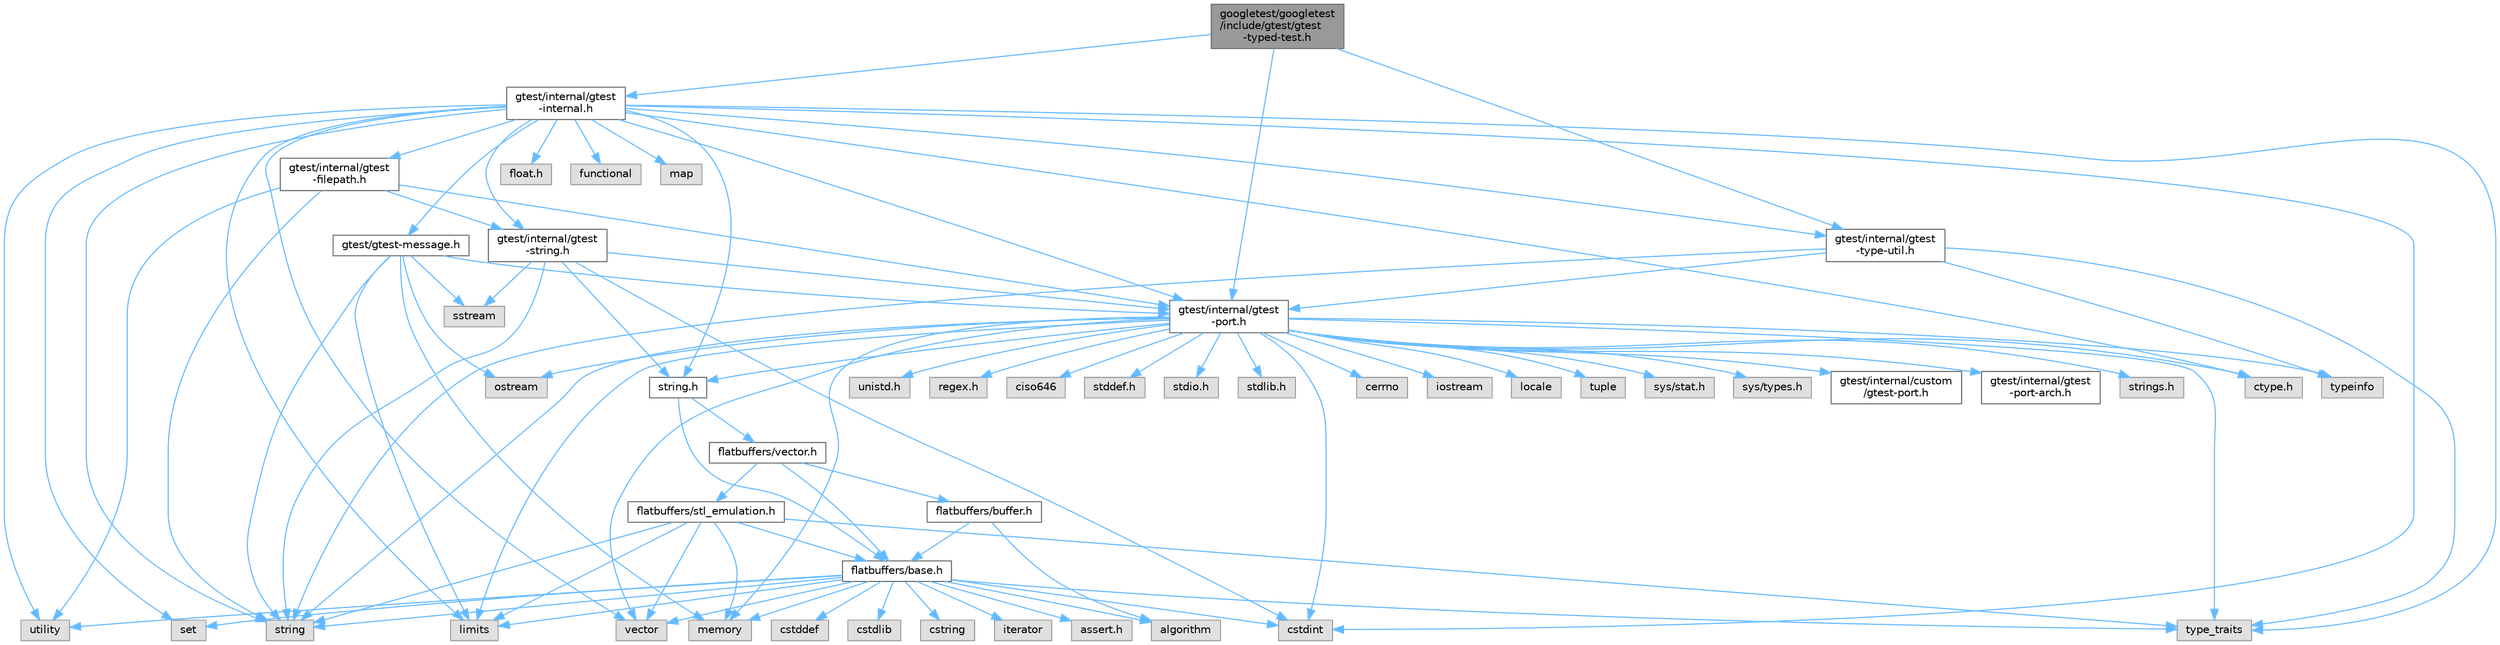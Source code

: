 digraph "googletest/googletest/include/gtest/gtest-typed-test.h"
{
 // LATEX_PDF_SIZE
  bgcolor="transparent";
  edge [fontname=Helvetica,fontsize=10,labelfontname=Helvetica,labelfontsize=10];
  node [fontname=Helvetica,fontsize=10,shape=box,height=0.2,width=0.4];
  Node1 [id="Node000001",label="googletest/googletest\l/include/gtest/gtest\l-typed-test.h",height=0.2,width=0.4,color="gray40", fillcolor="grey60", style="filled", fontcolor="black",tooltip=" "];
  Node1 -> Node2 [id="edge92_Node000001_Node000002",color="steelblue1",style="solid",tooltip=" "];
  Node2 [id="Node000002",label="gtest/internal/gtest\l-internal.h",height=0.2,width=0.4,color="grey40", fillcolor="white", style="filled",URL="$gtest-internal_8h.html",tooltip=" "];
  Node2 -> Node3 [id="edge93_Node000002_Node000003",color="steelblue1",style="solid",tooltip=" "];
  Node3 [id="Node000003",label="gtest/internal/gtest\l-port.h",height=0.2,width=0.4,color="grey40", fillcolor="white", style="filled",URL="$gtest-port_8h.html",tooltip=" "];
  Node3 -> Node4 [id="edge94_Node000003_Node000004",color="steelblue1",style="solid",tooltip=" "];
  Node4 [id="Node000004",label="ciso646",height=0.2,width=0.4,color="grey60", fillcolor="#E0E0E0", style="filled",tooltip=" "];
  Node3 -> Node5 [id="edge95_Node000003_Node000005",color="steelblue1",style="solid",tooltip=" "];
  Node5 [id="Node000005",label="ctype.h",height=0.2,width=0.4,color="grey60", fillcolor="#E0E0E0", style="filled",tooltip=" "];
  Node3 -> Node6 [id="edge96_Node000003_Node000006",color="steelblue1",style="solid",tooltip=" "];
  Node6 [id="Node000006",label="stddef.h",height=0.2,width=0.4,color="grey60", fillcolor="#E0E0E0", style="filled",tooltip=" "];
  Node3 -> Node7 [id="edge97_Node000003_Node000007",color="steelblue1",style="solid",tooltip=" "];
  Node7 [id="Node000007",label="stdio.h",height=0.2,width=0.4,color="grey60", fillcolor="#E0E0E0", style="filled",tooltip=" "];
  Node3 -> Node8 [id="edge98_Node000003_Node000008",color="steelblue1",style="solid",tooltip=" "];
  Node8 [id="Node000008",label="stdlib.h",height=0.2,width=0.4,color="grey60", fillcolor="#E0E0E0", style="filled",tooltip=" "];
  Node3 -> Node9 [id="edge99_Node000003_Node000009",color="steelblue1",style="solid",tooltip=" "];
  Node9 [id="Node000009",label="string.h",height=0.2,width=0.4,color="grey40", fillcolor="white", style="filled",URL="$string_8h.html",tooltip=" "];
  Node9 -> Node10 [id="edge100_Node000009_Node000010",color="steelblue1",style="solid",tooltip=" "];
  Node10 [id="Node000010",label="flatbuffers/base.h",height=0.2,width=0.4,color="grey40", fillcolor="white", style="filled",URL="$base_8h.html",tooltip=" "];
  Node10 -> Node11 [id="edge101_Node000010_Node000011",color="steelblue1",style="solid",tooltip=" "];
  Node11 [id="Node000011",label="assert.h",height=0.2,width=0.4,color="grey60", fillcolor="#E0E0E0", style="filled",tooltip=" "];
  Node10 -> Node12 [id="edge102_Node000010_Node000012",color="steelblue1",style="solid",tooltip=" "];
  Node12 [id="Node000012",label="cstdint",height=0.2,width=0.4,color="grey60", fillcolor="#E0E0E0", style="filled",tooltip=" "];
  Node10 -> Node13 [id="edge103_Node000010_Node000013",color="steelblue1",style="solid",tooltip=" "];
  Node13 [id="Node000013",label="cstddef",height=0.2,width=0.4,color="grey60", fillcolor="#E0E0E0", style="filled",tooltip=" "];
  Node10 -> Node14 [id="edge104_Node000010_Node000014",color="steelblue1",style="solid",tooltip=" "];
  Node14 [id="Node000014",label="cstdlib",height=0.2,width=0.4,color="grey60", fillcolor="#E0E0E0", style="filled",tooltip=" "];
  Node10 -> Node15 [id="edge105_Node000010_Node000015",color="steelblue1",style="solid",tooltip=" "];
  Node15 [id="Node000015",label="cstring",height=0.2,width=0.4,color="grey60", fillcolor="#E0E0E0", style="filled",tooltip=" "];
  Node10 -> Node16 [id="edge106_Node000010_Node000016",color="steelblue1",style="solid",tooltip=" "];
  Node16 [id="Node000016",label="utility",height=0.2,width=0.4,color="grey60", fillcolor="#E0E0E0", style="filled",tooltip=" "];
  Node10 -> Node17 [id="edge107_Node000010_Node000017",color="steelblue1",style="solid",tooltip=" "];
  Node17 [id="Node000017",label="string",height=0.2,width=0.4,color="grey60", fillcolor="#E0E0E0", style="filled",tooltip=" "];
  Node10 -> Node18 [id="edge108_Node000010_Node000018",color="steelblue1",style="solid",tooltip=" "];
  Node18 [id="Node000018",label="type_traits",height=0.2,width=0.4,color="grey60", fillcolor="#E0E0E0", style="filled",tooltip=" "];
  Node10 -> Node19 [id="edge109_Node000010_Node000019",color="steelblue1",style="solid",tooltip=" "];
  Node19 [id="Node000019",label="vector",height=0.2,width=0.4,color="grey60", fillcolor="#E0E0E0", style="filled",tooltip=" "];
  Node10 -> Node20 [id="edge110_Node000010_Node000020",color="steelblue1",style="solid",tooltip=" "];
  Node20 [id="Node000020",label="set",height=0.2,width=0.4,color="grey60", fillcolor="#E0E0E0", style="filled",tooltip=" "];
  Node10 -> Node21 [id="edge111_Node000010_Node000021",color="steelblue1",style="solid",tooltip=" "];
  Node21 [id="Node000021",label="algorithm",height=0.2,width=0.4,color="grey60", fillcolor="#E0E0E0", style="filled",tooltip=" "];
  Node10 -> Node22 [id="edge112_Node000010_Node000022",color="steelblue1",style="solid",tooltip=" "];
  Node22 [id="Node000022",label="limits",height=0.2,width=0.4,color="grey60", fillcolor="#E0E0E0", style="filled",tooltip=" "];
  Node10 -> Node23 [id="edge113_Node000010_Node000023",color="steelblue1",style="solid",tooltip=" "];
  Node23 [id="Node000023",label="iterator",height=0.2,width=0.4,color="grey60", fillcolor="#E0E0E0", style="filled",tooltip=" "];
  Node10 -> Node24 [id="edge114_Node000010_Node000024",color="steelblue1",style="solid",tooltip=" "];
  Node24 [id="Node000024",label="memory",height=0.2,width=0.4,color="grey60", fillcolor="#E0E0E0", style="filled",tooltip=" "];
  Node9 -> Node25 [id="edge115_Node000009_Node000025",color="steelblue1",style="solid",tooltip=" "];
  Node25 [id="Node000025",label="flatbuffers/vector.h",height=0.2,width=0.4,color="grey40", fillcolor="white", style="filled",URL="$vector_8h.html",tooltip=" "];
  Node25 -> Node10 [id="edge116_Node000025_Node000010",color="steelblue1",style="solid",tooltip=" "];
  Node25 -> Node26 [id="edge117_Node000025_Node000026",color="steelblue1",style="solid",tooltip=" "];
  Node26 [id="Node000026",label="flatbuffers/buffer.h",height=0.2,width=0.4,color="grey40", fillcolor="white", style="filled",URL="$buffer_8h.html",tooltip=" "];
  Node26 -> Node21 [id="edge118_Node000026_Node000021",color="steelblue1",style="solid",tooltip=" "];
  Node26 -> Node10 [id="edge119_Node000026_Node000010",color="steelblue1",style="solid",tooltip=" "];
  Node25 -> Node27 [id="edge120_Node000025_Node000027",color="steelblue1",style="solid",tooltip=" "];
  Node27 [id="Node000027",label="flatbuffers/stl_emulation.h",height=0.2,width=0.4,color="grey40", fillcolor="white", style="filled",URL="$stl__emulation_8h.html",tooltip=" "];
  Node27 -> Node10 [id="edge121_Node000027_Node000010",color="steelblue1",style="solid",tooltip=" "];
  Node27 -> Node17 [id="edge122_Node000027_Node000017",color="steelblue1",style="solid",tooltip=" "];
  Node27 -> Node18 [id="edge123_Node000027_Node000018",color="steelblue1",style="solid",tooltip=" "];
  Node27 -> Node19 [id="edge124_Node000027_Node000019",color="steelblue1",style="solid",tooltip=" "];
  Node27 -> Node24 [id="edge125_Node000027_Node000024",color="steelblue1",style="solid",tooltip=" "];
  Node27 -> Node22 [id="edge126_Node000027_Node000022",color="steelblue1",style="solid",tooltip=" "];
  Node3 -> Node28 [id="edge127_Node000003_Node000028",color="steelblue1",style="solid",tooltip=" "];
  Node28 [id="Node000028",label="cerrno",height=0.2,width=0.4,color="grey60", fillcolor="#E0E0E0", style="filled",tooltip=" "];
  Node3 -> Node12 [id="edge128_Node000003_Node000012",color="steelblue1",style="solid",tooltip=" "];
  Node3 -> Node29 [id="edge129_Node000003_Node000029",color="steelblue1",style="solid",tooltip=" "];
  Node29 [id="Node000029",label="iostream",height=0.2,width=0.4,color="grey60", fillcolor="#E0E0E0", style="filled",tooltip=" "];
  Node3 -> Node22 [id="edge130_Node000003_Node000022",color="steelblue1",style="solid",tooltip=" "];
  Node3 -> Node30 [id="edge131_Node000003_Node000030",color="steelblue1",style="solid",tooltip=" "];
  Node30 [id="Node000030",label="locale",height=0.2,width=0.4,color="grey60", fillcolor="#E0E0E0", style="filled",tooltip=" "];
  Node3 -> Node24 [id="edge132_Node000003_Node000024",color="steelblue1",style="solid",tooltip=" "];
  Node3 -> Node31 [id="edge133_Node000003_Node000031",color="steelblue1",style="solid",tooltip=" "];
  Node31 [id="Node000031",label="ostream",height=0.2,width=0.4,color="grey60", fillcolor="#E0E0E0", style="filled",tooltip=" "];
  Node3 -> Node17 [id="edge134_Node000003_Node000017",color="steelblue1",style="solid",tooltip=" "];
  Node3 -> Node32 [id="edge135_Node000003_Node000032",color="steelblue1",style="solid",tooltip=" "];
  Node32 [id="Node000032",label="tuple",height=0.2,width=0.4,color="grey60", fillcolor="#E0E0E0", style="filled",tooltip=" "];
  Node3 -> Node18 [id="edge136_Node000003_Node000018",color="steelblue1",style="solid",tooltip=" "];
  Node3 -> Node19 [id="edge137_Node000003_Node000019",color="steelblue1",style="solid",tooltip=" "];
  Node3 -> Node33 [id="edge138_Node000003_Node000033",color="steelblue1",style="solid",tooltip=" "];
  Node33 [id="Node000033",label="sys/stat.h",height=0.2,width=0.4,color="grey60", fillcolor="#E0E0E0", style="filled",tooltip=" "];
  Node3 -> Node34 [id="edge139_Node000003_Node000034",color="steelblue1",style="solid",tooltip=" "];
  Node34 [id="Node000034",label="sys/types.h",height=0.2,width=0.4,color="grey60", fillcolor="#E0E0E0", style="filled",tooltip=" "];
  Node3 -> Node35 [id="edge140_Node000003_Node000035",color="steelblue1",style="solid",tooltip=" "];
  Node35 [id="Node000035",label="gtest/internal/custom\l/gtest-port.h",height=0.2,width=0.4,color="grey40", fillcolor="white", style="filled",URL="$custom_2gtest-port_8h.html",tooltip=" "];
  Node3 -> Node36 [id="edge141_Node000003_Node000036",color="steelblue1",style="solid",tooltip=" "];
  Node36 [id="Node000036",label="gtest/internal/gtest\l-port-arch.h",height=0.2,width=0.4,color="grey40", fillcolor="white", style="filled",URL="$gtest-port-arch_8h.html",tooltip=" "];
  Node3 -> Node37 [id="edge142_Node000003_Node000037",color="steelblue1",style="solid",tooltip=" "];
  Node37 [id="Node000037",label="strings.h",height=0.2,width=0.4,color="grey60", fillcolor="#E0E0E0", style="filled",tooltip=" "];
  Node3 -> Node38 [id="edge143_Node000003_Node000038",color="steelblue1",style="solid",tooltip=" "];
  Node38 [id="Node000038",label="unistd.h",height=0.2,width=0.4,color="grey60", fillcolor="#E0E0E0", style="filled",tooltip=" "];
  Node3 -> Node39 [id="edge144_Node000003_Node000039",color="steelblue1",style="solid",tooltip=" "];
  Node39 [id="Node000039",label="regex.h",height=0.2,width=0.4,color="grey60", fillcolor="#E0E0E0", style="filled",tooltip=" "];
  Node3 -> Node40 [id="edge145_Node000003_Node000040",color="steelblue1",style="solid",tooltip=" "];
  Node40 [id="Node000040",label="typeinfo",height=0.2,width=0.4,color="grey60", fillcolor="#E0E0E0", style="filled",tooltip=" "];
  Node2 -> Node5 [id="edge146_Node000002_Node000005",color="steelblue1",style="solid",tooltip=" "];
  Node2 -> Node41 [id="edge147_Node000002_Node000041",color="steelblue1",style="solid",tooltip=" "];
  Node41 [id="Node000041",label="float.h",height=0.2,width=0.4,color="grey60", fillcolor="#E0E0E0", style="filled",tooltip=" "];
  Node2 -> Node9 [id="edge148_Node000002_Node000009",color="steelblue1",style="solid",tooltip=" "];
  Node2 -> Node12 [id="edge149_Node000002_Node000012",color="steelblue1",style="solid",tooltip=" "];
  Node2 -> Node42 [id="edge150_Node000002_Node000042",color="steelblue1",style="solid",tooltip=" "];
  Node42 [id="Node000042",label="functional",height=0.2,width=0.4,color="grey60", fillcolor="#E0E0E0", style="filled",tooltip=" "];
  Node2 -> Node22 [id="edge151_Node000002_Node000022",color="steelblue1",style="solid",tooltip=" "];
  Node2 -> Node43 [id="edge152_Node000002_Node000043",color="steelblue1",style="solid",tooltip=" "];
  Node43 [id="Node000043",label="map",height=0.2,width=0.4,color="grey60", fillcolor="#E0E0E0", style="filled",tooltip=" "];
  Node2 -> Node20 [id="edge153_Node000002_Node000020",color="steelblue1",style="solid",tooltip=" "];
  Node2 -> Node17 [id="edge154_Node000002_Node000017",color="steelblue1",style="solid",tooltip=" "];
  Node2 -> Node18 [id="edge155_Node000002_Node000018",color="steelblue1",style="solid",tooltip=" "];
  Node2 -> Node16 [id="edge156_Node000002_Node000016",color="steelblue1",style="solid",tooltip=" "];
  Node2 -> Node19 [id="edge157_Node000002_Node000019",color="steelblue1",style="solid",tooltip=" "];
  Node2 -> Node44 [id="edge158_Node000002_Node000044",color="steelblue1",style="solid",tooltip=" "];
  Node44 [id="Node000044",label="gtest/gtest-message.h",height=0.2,width=0.4,color="grey40", fillcolor="white", style="filled",URL="$gtest-message_8h.html",tooltip=" "];
  Node44 -> Node22 [id="edge159_Node000044_Node000022",color="steelblue1",style="solid",tooltip=" "];
  Node44 -> Node24 [id="edge160_Node000044_Node000024",color="steelblue1",style="solid",tooltip=" "];
  Node44 -> Node31 [id="edge161_Node000044_Node000031",color="steelblue1",style="solid",tooltip=" "];
  Node44 -> Node45 [id="edge162_Node000044_Node000045",color="steelblue1",style="solid",tooltip=" "];
  Node45 [id="Node000045",label="sstream",height=0.2,width=0.4,color="grey60", fillcolor="#E0E0E0", style="filled",tooltip=" "];
  Node44 -> Node17 [id="edge163_Node000044_Node000017",color="steelblue1",style="solid",tooltip=" "];
  Node44 -> Node3 [id="edge164_Node000044_Node000003",color="steelblue1",style="solid",tooltip=" "];
  Node2 -> Node46 [id="edge165_Node000002_Node000046",color="steelblue1",style="solid",tooltip=" "];
  Node46 [id="Node000046",label="gtest/internal/gtest\l-filepath.h",height=0.2,width=0.4,color="grey40", fillcolor="white", style="filled",URL="$gtest-filepath_8h.html",tooltip=" "];
  Node46 -> Node17 [id="edge166_Node000046_Node000017",color="steelblue1",style="solid",tooltip=" "];
  Node46 -> Node16 [id="edge167_Node000046_Node000016",color="steelblue1",style="solid",tooltip=" "];
  Node46 -> Node3 [id="edge168_Node000046_Node000003",color="steelblue1",style="solid",tooltip=" "];
  Node46 -> Node47 [id="edge169_Node000046_Node000047",color="steelblue1",style="solid",tooltip=" "];
  Node47 [id="Node000047",label="gtest/internal/gtest\l-string.h",height=0.2,width=0.4,color="grey40", fillcolor="white", style="filled",URL="$gtest-string_8h.html",tooltip=" "];
  Node47 -> Node9 [id="edge170_Node000047_Node000009",color="steelblue1",style="solid",tooltip=" "];
  Node47 -> Node12 [id="edge171_Node000047_Node000012",color="steelblue1",style="solid",tooltip=" "];
  Node47 -> Node45 [id="edge172_Node000047_Node000045",color="steelblue1",style="solid",tooltip=" "];
  Node47 -> Node17 [id="edge173_Node000047_Node000017",color="steelblue1",style="solid",tooltip=" "];
  Node47 -> Node3 [id="edge174_Node000047_Node000003",color="steelblue1",style="solid",tooltip=" "];
  Node2 -> Node47 [id="edge175_Node000002_Node000047",color="steelblue1",style="solid",tooltip=" "];
  Node2 -> Node48 [id="edge176_Node000002_Node000048",color="steelblue1",style="solid",tooltip=" "];
  Node48 [id="Node000048",label="gtest/internal/gtest\l-type-util.h",height=0.2,width=0.4,color="grey40", fillcolor="white", style="filled",URL="$gtest-type-util_8h.html",tooltip=" "];
  Node48 -> Node17 [id="edge177_Node000048_Node000017",color="steelblue1",style="solid",tooltip=" "];
  Node48 -> Node18 [id="edge178_Node000048_Node000018",color="steelblue1",style="solid",tooltip=" "];
  Node48 -> Node40 [id="edge179_Node000048_Node000040",color="steelblue1",style="solid",tooltip=" "];
  Node48 -> Node3 [id="edge180_Node000048_Node000003",color="steelblue1",style="solid",tooltip=" "];
  Node1 -> Node3 [id="edge181_Node000001_Node000003",color="steelblue1",style="solid",tooltip=" "];
  Node1 -> Node48 [id="edge182_Node000001_Node000048",color="steelblue1",style="solid",tooltip=" "];
}
